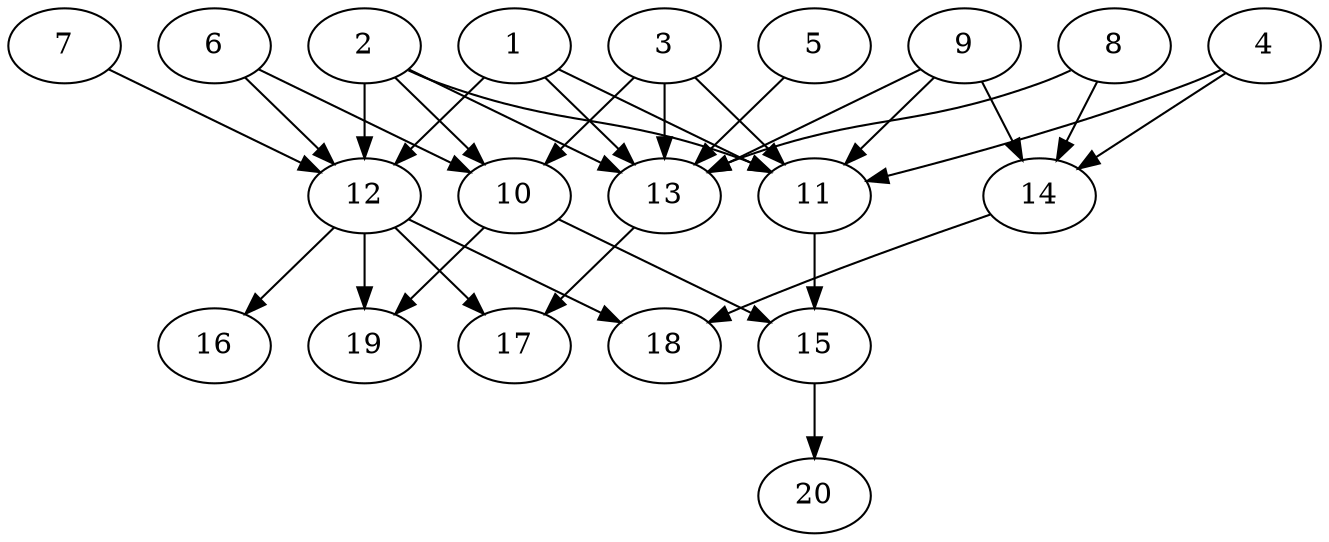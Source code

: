 // DAG automatically generated by daggen at Tue Jul 23 14:25:45 2019
// ./daggen --dot -n 20 --ccr 0.4 --fat 0.7 --regular 0.5 --density 0.6 --mindata 5242880 --maxdata 52428800 
digraph G {
  1 [size="117798400", alpha="0.10", expect_size="47119360"] 
  1 -> 11 [size ="47119360"]
  1 -> 12 [size ="47119360"]
  1 -> 13 [size ="47119360"]
  2 [size="59225600", alpha="0.17", expect_size="23690240"] 
  2 -> 10 [size ="23690240"]
  2 -> 11 [size ="23690240"]
  2 -> 12 [size ="23690240"]
  2 -> 13 [size ="23690240"]
  3 [size="64867840", alpha="0.20", expect_size="25947136"] 
  3 -> 10 [size ="25947136"]
  3 -> 11 [size ="25947136"]
  3 -> 13 [size ="25947136"]
  4 [size="63055360", alpha="0.01", expect_size="25222144"] 
  4 -> 11 [size ="25222144"]
  4 -> 14 [size ="25222144"]
  5 [size="81182720", alpha="0.16", expect_size="32473088"] 
  5 -> 13 [size ="32473088"]
  6 [size="93130240", alpha="0.08", expect_size="37252096"] 
  6 -> 10 [size ="37252096"]
  6 -> 12 [size ="37252096"]
  7 [size="78976000", alpha="0.12", expect_size="31590400"] 
  7 -> 12 [size ="31590400"]
  8 [size="63572480", alpha="0.06", expect_size="25428992"] 
  8 -> 13 [size ="25428992"]
  8 -> 14 [size ="25428992"]
  9 [size="88778240", alpha="0.06", expect_size="35511296"] 
  9 -> 11 [size ="35511296"]
  9 -> 13 [size ="35511296"]
  9 -> 14 [size ="35511296"]
  10 [size="52341760", alpha="0.11", expect_size="20936704"] 
  10 -> 15 [size ="20936704"]
  10 -> 19 [size ="20936704"]
  11 [size="72919040", alpha="0.13", expect_size="29167616"] 
  11 -> 15 [size ="29167616"]
  12 [size="130380800", alpha="0.00", expect_size="52152320"] 
  12 -> 16 [size ="52152320"]
  12 -> 17 [size ="52152320"]
  12 -> 18 [size ="52152320"]
  12 -> 19 [size ="52152320"]
  13 [size="113825280", alpha="0.05", expect_size="45530112"] 
  13 -> 17 [size ="45530112"]
  14 [size="113640960", alpha="0.01", expect_size="45456384"] 
  14 -> 18 [size ="45456384"]
  15 [size="122286080", alpha="0.09", expect_size="48914432"] 
  15 -> 20 [size ="48914432"]
  16 [size="99576320", alpha="0.11", expect_size="39830528"] 
  17 [size="31111680", alpha="0.15", expect_size="12444672"] 
  18 [size="101908480", alpha="0.02", expect_size="40763392"] 
  19 [size="17039360", alpha="0.09", expect_size="6815744"] 
  20 [size="55290880", alpha="0.19", expect_size="22116352"] 
}
